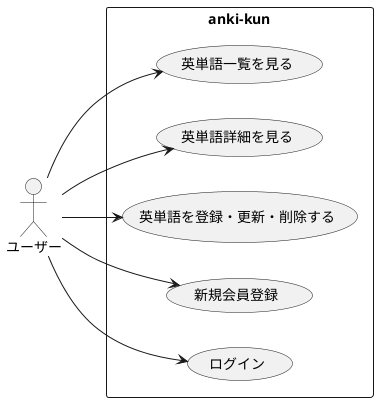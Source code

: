 @startuml ユースケース図
left to right direction
:ユーザー: as user
rectangle "anki-kun" {
  usecase "英単語一覧を見る" as R1
  usecase "英単語詳細を見る" as detail
  usecase "英単語を登録・更新・削除する" as R2
  usecase "新規会員登録" as R3
  usecase "ログイン" as R4
}
user --> R1
user --> R2
user --> R3
user --> R4
user --> detail
@enduml